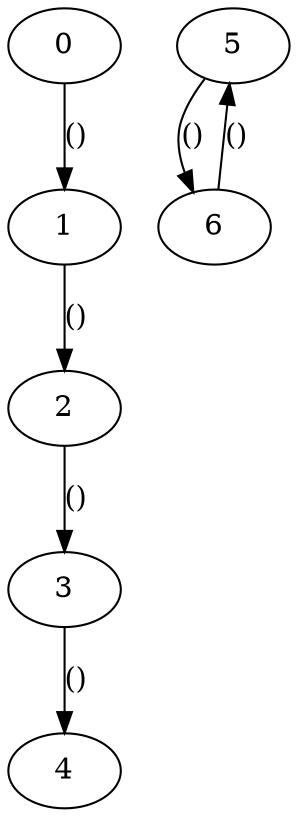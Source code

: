 
digraph G {
u0[label="0"];
u1[label="1"];
u2[label="2"];
u3[label="3"];
u4[label="4"];
u5[label="5"];
u6[label="6"];
u0 -> u1[label="()"];
u1 -> u2[label="()"];
u2 -> u3[label="()"];
u3 -> u4[label="()"];

u5 -> u6[label="()"];
u6 -> u5[label="()"];
}
